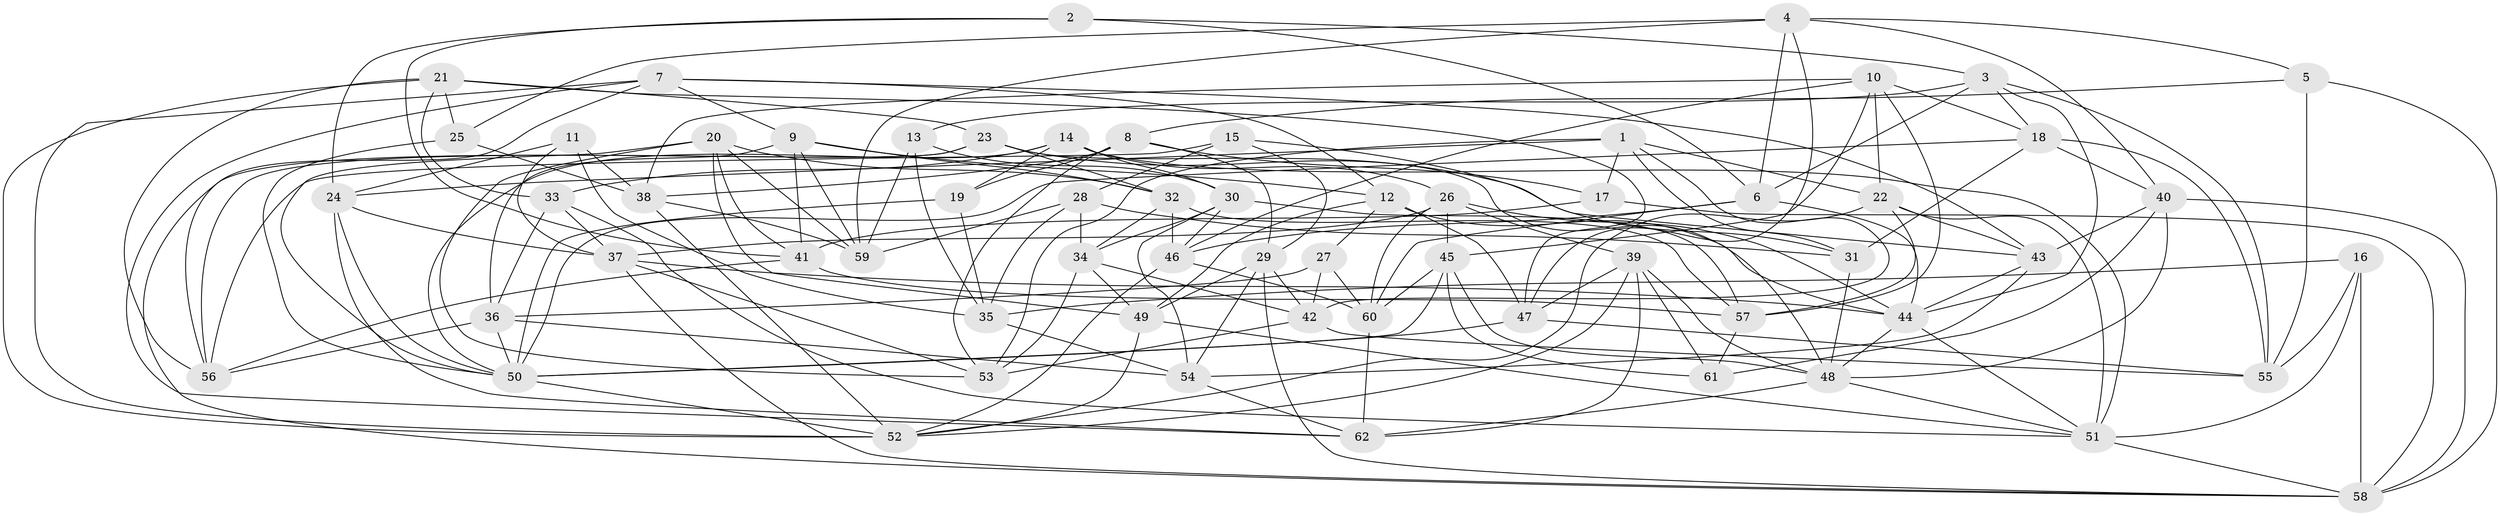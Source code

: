 // original degree distribution, {4: 1.0}
// Generated by graph-tools (version 1.1) at 2025/50/03/09/25 03:50:44]
// undirected, 62 vertices, 181 edges
graph export_dot {
graph [start="1"]
  node [color=gray90,style=filled];
  1;
  2;
  3;
  4;
  5;
  6;
  7;
  8;
  9;
  10;
  11;
  12;
  13;
  14;
  15;
  16;
  17;
  18;
  19;
  20;
  21;
  22;
  23;
  24;
  25;
  26;
  27;
  28;
  29;
  30;
  31;
  32;
  33;
  34;
  35;
  36;
  37;
  38;
  39;
  40;
  41;
  42;
  43;
  44;
  45;
  46;
  47;
  48;
  49;
  50;
  51;
  52;
  53;
  54;
  55;
  56;
  57;
  58;
  59;
  60;
  61;
  62;
  1 -- 17 [weight=1.0];
  1 -- 22 [weight=1.0];
  1 -- 24 [weight=1.0];
  1 -- 31 [weight=1.0];
  1 -- 42 [weight=1.0];
  1 -- 53 [weight=1.0];
  2 -- 3 [weight=1.0];
  2 -- 6 [weight=1.0];
  2 -- 24 [weight=1.0];
  2 -- 41 [weight=1.0];
  3 -- 6 [weight=1.0];
  3 -- 13 [weight=1.0];
  3 -- 18 [weight=1.0];
  3 -- 44 [weight=1.0];
  3 -- 55 [weight=1.0];
  4 -- 5 [weight=1.0];
  4 -- 6 [weight=1.0];
  4 -- 25 [weight=1.0];
  4 -- 40 [weight=1.0];
  4 -- 47 [weight=1.0];
  4 -- 59 [weight=1.0];
  5 -- 8 [weight=1.0];
  5 -- 55 [weight=1.0];
  5 -- 58 [weight=1.0];
  6 -- 44 [weight=1.0];
  6 -- 46 [weight=1.0];
  6 -- 60 [weight=1.0];
  7 -- 9 [weight=1.0];
  7 -- 12 [weight=1.0];
  7 -- 43 [weight=1.0];
  7 -- 52 [weight=1.0];
  7 -- 56 [weight=1.0];
  7 -- 62 [weight=1.0];
  8 -- 17 [weight=1.0];
  8 -- 19 [weight=1.0];
  8 -- 29 [weight=1.0];
  8 -- 38 [weight=1.0];
  8 -- 53 [weight=1.0];
  9 -- 12 [weight=1.0];
  9 -- 32 [weight=1.0];
  9 -- 36 [weight=1.0];
  9 -- 41 [weight=1.0];
  9 -- 59 [weight=1.0];
  10 -- 18 [weight=1.0];
  10 -- 22 [weight=1.0];
  10 -- 38 [weight=1.0];
  10 -- 45 [weight=1.0];
  10 -- 46 [weight=1.0];
  10 -- 57 [weight=1.0];
  11 -- 24 [weight=1.0];
  11 -- 35 [weight=1.0];
  11 -- 37 [weight=1.0];
  11 -- 38 [weight=1.0];
  12 -- 27 [weight=1.0];
  12 -- 44 [weight=1.0];
  12 -- 47 [weight=1.0];
  12 -- 49 [weight=1.0];
  13 -- 30 [weight=1.0];
  13 -- 35 [weight=1.0];
  13 -- 59 [weight=1.0];
  14 -- 19 [weight=1.0];
  14 -- 26 [weight=1.0];
  14 -- 30 [weight=1.0];
  14 -- 33 [weight=1.0];
  14 -- 50 [weight=1.0];
  14 -- 51 [weight=1.0];
  15 -- 28 [weight=1.0];
  15 -- 29 [weight=1.0];
  15 -- 31 [weight=1.0];
  15 -- 56 [weight=1.0];
  16 -- 35 [weight=1.0];
  16 -- 51 [weight=1.0];
  16 -- 55 [weight=1.0];
  16 -- 58 [weight=1.0];
  17 -- 41 [weight=1.0];
  17 -- 58 [weight=1.0];
  18 -- 31 [weight=1.0];
  18 -- 40 [weight=1.0];
  18 -- 50 [weight=1.0];
  18 -- 55 [weight=1.0];
  19 -- 35 [weight=1.0];
  19 -- 50 [weight=1.0];
  20 -- 32 [weight=1.0];
  20 -- 41 [weight=1.0];
  20 -- 49 [weight=1.0];
  20 -- 50 [weight=1.0];
  20 -- 53 [weight=1.0];
  20 -- 59 [weight=1.0];
  21 -- 23 [weight=1.0];
  21 -- 25 [weight=1.0];
  21 -- 33 [weight=1.0];
  21 -- 47 [weight=1.0];
  21 -- 52 [weight=1.0];
  21 -- 56 [weight=1.0];
  22 -- 43 [weight=1.0];
  22 -- 51 [weight=1.0];
  22 -- 52 [weight=1.0];
  22 -- 57 [weight=1.0];
  23 -- 32 [weight=1.0];
  23 -- 43 [weight=1.0];
  23 -- 48 [weight=1.0];
  23 -- 56 [weight=1.0];
  23 -- 58 [weight=1.0];
  24 -- 37 [weight=1.0];
  24 -- 50 [weight=1.0];
  24 -- 62 [weight=1.0];
  25 -- 38 [weight=1.0];
  25 -- 50 [weight=1.0];
  26 -- 37 [weight=1.0];
  26 -- 39 [weight=1.0];
  26 -- 44 [weight=1.0];
  26 -- 45 [weight=1.0];
  26 -- 60 [weight=1.0];
  27 -- 36 [weight=1.0];
  27 -- 42 [weight=1.0];
  27 -- 60 [weight=1.0];
  28 -- 31 [weight=2.0];
  28 -- 34 [weight=1.0];
  28 -- 35 [weight=1.0];
  28 -- 59 [weight=1.0];
  29 -- 42 [weight=1.0];
  29 -- 49 [weight=1.0];
  29 -- 54 [weight=1.0];
  29 -- 58 [weight=1.0];
  30 -- 34 [weight=1.0];
  30 -- 46 [weight=1.0];
  30 -- 54 [weight=1.0];
  30 -- 57 [weight=1.0];
  31 -- 48 [weight=1.0];
  32 -- 34 [weight=1.0];
  32 -- 46 [weight=1.0];
  32 -- 57 [weight=1.0];
  33 -- 36 [weight=1.0];
  33 -- 37 [weight=2.0];
  33 -- 51 [weight=1.0];
  34 -- 42 [weight=1.0];
  34 -- 49 [weight=1.0];
  34 -- 53 [weight=1.0];
  35 -- 54 [weight=1.0];
  36 -- 50 [weight=1.0];
  36 -- 54 [weight=1.0];
  36 -- 56 [weight=1.0];
  37 -- 44 [weight=1.0];
  37 -- 53 [weight=1.0];
  37 -- 58 [weight=1.0];
  38 -- 52 [weight=1.0];
  38 -- 59 [weight=1.0];
  39 -- 47 [weight=1.0];
  39 -- 48 [weight=1.0];
  39 -- 52 [weight=1.0];
  39 -- 61 [weight=1.0];
  39 -- 62 [weight=1.0];
  40 -- 43 [weight=1.0];
  40 -- 48 [weight=1.0];
  40 -- 58 [weight=1.0];
  40 -- 61 [weight=1.0];
  41 -- 56 [weight=1.0];
  41 -- 57 [weight=1.0];
  42 -- 53 [weight=1.0];
  42 -- 55 [weight=1.0];
  43 -- 44 [weight=1.0];
  43 -- 54 [weight=1.0];
  44 -- 48 [weight=1.0];
  44 -- 51 [weight=1.0];
  45 -- 48 [weight=1.0];
  45 -- 50 [weight=1.0];
  45 -- 60 [weight=1.0];
  45 -- 61 [weight=1.0];
  46 -- 52 [weight=1.0];
  46 -- 60 [weight=1.0];
  47 -- 50 [weight=1.0];
  47 -- 55 [weight=1.0];
  48 -- 51 [weight=1.0];
  48 -- 62 [weight=1.0];
  49 -- 51 [weight=1.0];
  49 -- 52 [weight=1.0];
  50 -- 52 [weight=1.0];
  51 -- 58 [weight=1.0];
  54 -- 62 [weight=1.0];
  57 -- 61 [weight=1.0];
  60 -- 62 [weight=1.0];
}
